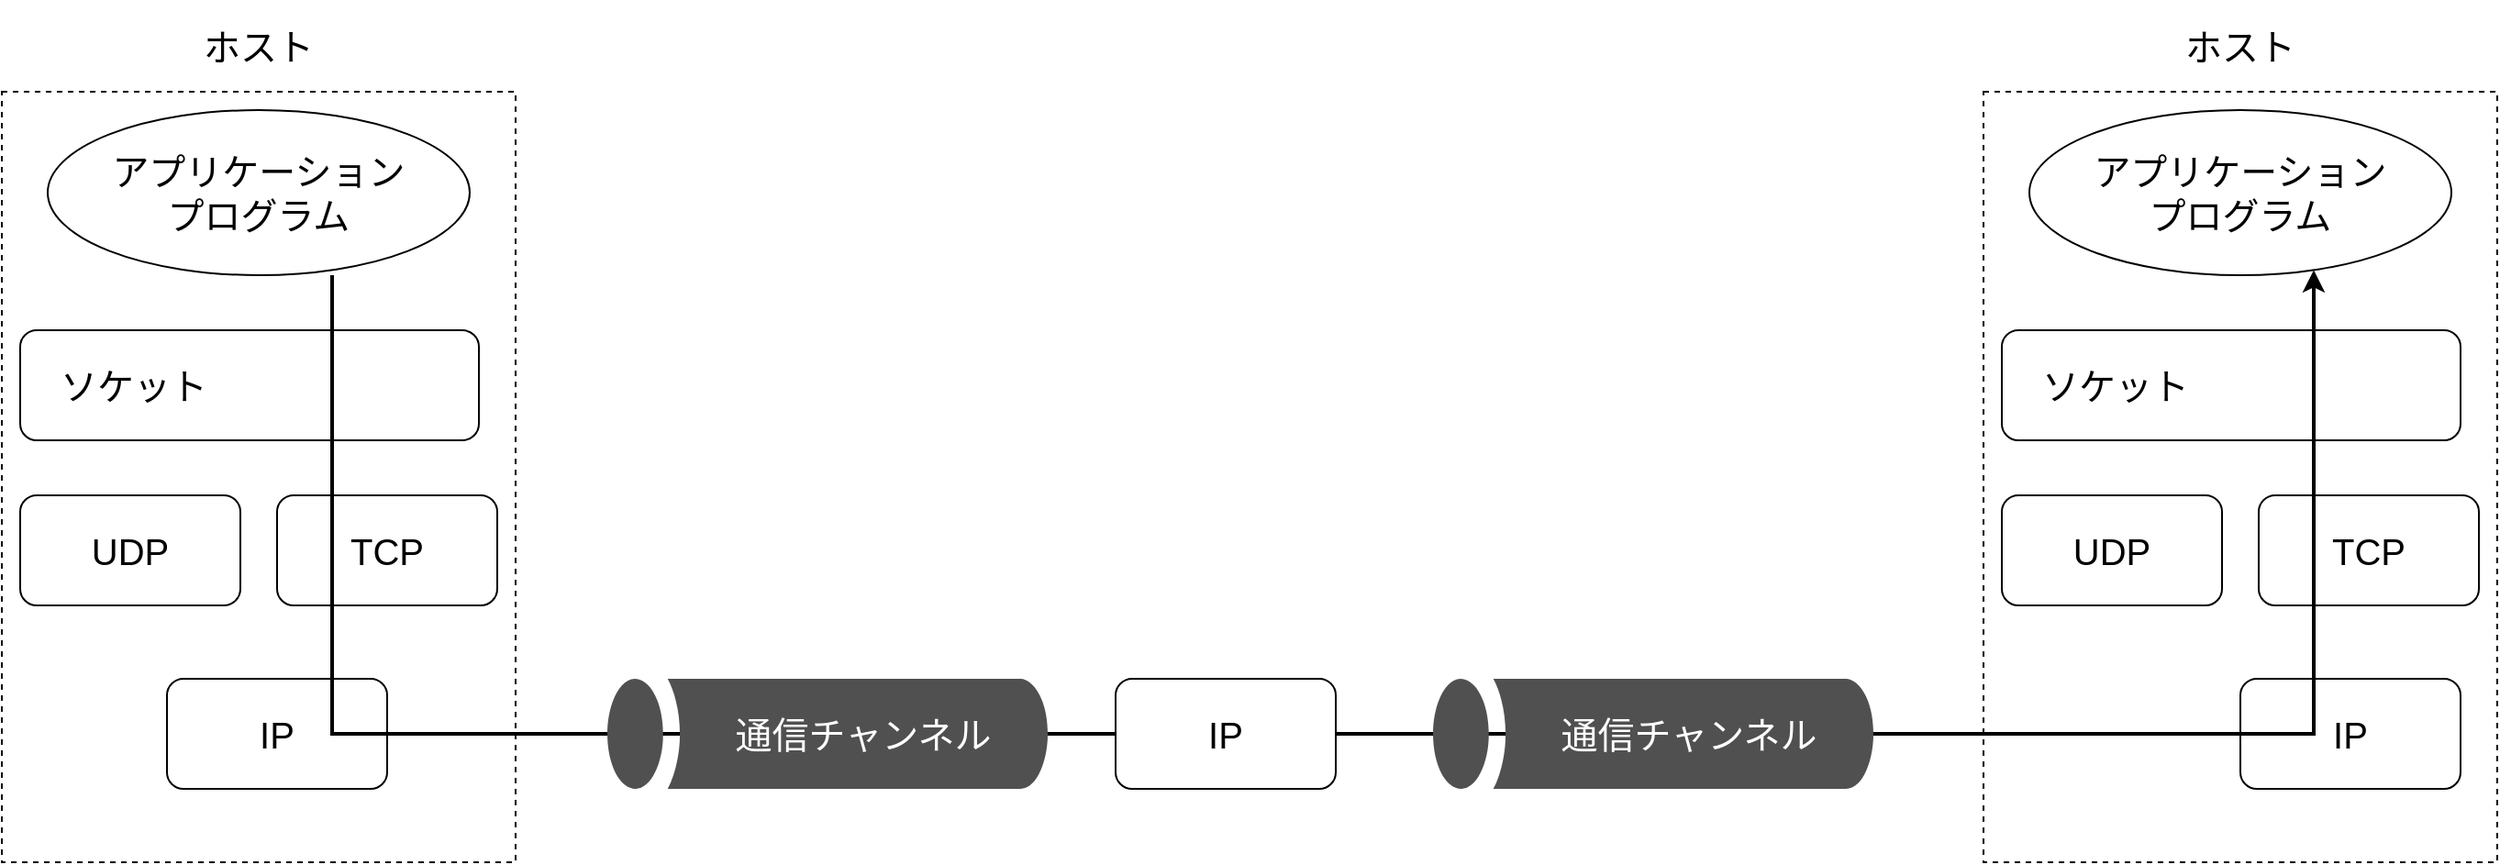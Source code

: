 <mxfile version="20.3.0" type="device"><diagram id="15YvkXVA6Q9I7ZuYShFH" name="ページ1"><mxGraphModel dx="1420" dy="855" grid="1" gridSize="10" guides="1" tooltips="1" connect="1" arrows="1" fold="1" page="1" pageScale="1" pageWidth="827" pageHeight="1169" math="0" shadow="0"><root><mxCell id="0"/><mxCell id="1" parent="0"/><mxCell id="0smo6Q3gYrPwEvp1MjD4-4" value="" style="group;fontSize=17;" vertex="1" connectable="0" parent="1"><mxGeometry x="100" y="170" width="280" height="470" as="geometry"/></mxCell><mxCell id="0smo6Q3gYrPwEvp1MjD4-1" value="" style="rounded=0;whiteSpace=wrap;html=1;dashed=1;fillColor=none;" vertex="1" parent="0smo6Q3gYrPwEvp1MjD4-4"><mxGeometry y="50" width="280" height="420" as="geometry"/></mxCell><mxCell id="0smo6Q3gYrPwEvp1MjD4-3" value="&lt;font style=&quot;font-size: 20px;&quot;&gt;ホスト&lt;/font&gt;" style="text;html=1;strokeColor=none;fillColor=none;align=center;verticalAlign=middle;whiteSpace=wrap;rounded=0;dashed=1;" vertex="1" parent="0smo6Q3gYrPwEvp1MjD4-4"><mxGeometry width="280" height="50" as="geometry"/></mxCell><mxCell id="0smo6Q3gYrPwEvp1MjD4-6" value="　ソケット" style="rounded=1;whiteSpace=wrap;html=1;fontSize=20;fillColor=none;align=left;" vertex="1" parent="0smo6Q3gYrPwEvp1MjD4-4"><mxGeometry x="10" y="180" width="250" height="60" as="geometry"/></mxCell><mxCell id="0smo6Q3gYrPwEvp1MjD4-7" value="アプリケーション&lt;br&gt;プログラム" style="ellipse;whiteSpace=wrap;html=1;fontSize=20;fillColor=none;" vertex="1" parent="0smo6Q3gYrPwEvp1MjD4-4"><mxGeometry x="25" y="60" width="230" height="90" as="geometry"/></mxCell><mxCell id="0smo6Q3gYrPwEvp1MjD4-8" value="UDP" style="rounded=1;whiteSpace=wrap;html=1;fontSize=20;fillColor=none;" vertex="1" parent="0smo6Q3gYrPwEvp1MjD4-4"><mxGeometry x="10" y="270" width="120" height="60" as="geometry"/></mxCell><mxCell id="0smo6Q3gYrPwEvp1MjD4-9" value="TCP" style="rounded=1;whiteSpace=wrap;html=1;fontSize=20;fillColor=none;" vertex="1" parent="0smo6Q3gYrPwEvp1MjD4-4"><mxGeometry x="150" y="270" width="120" height="60" as="geometry"/></mxCell><mxCell id="0smo6Q3gYrPwEvp1MjD4-10" value="IP" style="rounded=1;whiteSpace=wrap;html=1;fontSize=20;fillColor=none;" vertex="1" parent="0smo6Q3gYrPwEvp1MjD4-4"><mxGeometry x="90" y="370" width="120" height="60" as="geometry"/></mxCell><mxCell id="0smo6Q3gYrPwEvp1MjD4-19" value="" style="group;fontSize=17;" vertex="1" connectable="0" parent="1"><mxGeometry x="1180" y="170" width="280" height="470" as="geometry"/></mxCell><mxCell id="0smo6Q3gYrPwEvp1MjD4-20" value="" style="rounded=0;whiteSpace=wrap;html=1;dashed=1;fillColor=none;" vertex="1" parent="0smo6Q3gYrPwEvp1MjD4-19"><mxGeometry y="50" width="280" height="420" as="geometry"/></mxCell><mxCell id="0smo6Q3gYrPwEvp1MjD4-21" value="&lt;font style=&quot;font-size: 20px;&quot;&gt;ホスト&lt;/font&gt;" style="text;html=1;strokeColor=none;fillColor=none;align=center;verticalAlign=middle;whiteSpace=wrap;rounded=0;dashed=1;" vertex="1" parent="0smo6Q3gYrPwEvp1MjD4-19"><mxGeometry width="280" height="50" as="geometry"/></mxCell><mxCell id="0smo6Q3gYrPwEvp1MjD4-22" value="　ソケット" style="rounded=1;whiteSpace=wrap;html=1;fontSize=20;fillColor=none;align=left;" vertex="1" parent="0smo6Q3gYrPwEvp1MjD4-19"><mxGeometry x="10" y="180" width="250" height="60" as="geometry"/></mxCell><mxCell id="0smo6Q3gYrPwEvp1MjD4-23" value="アプリケーション&lt;br&gt;プログラム" style="ellipse;whiteSpace=wrap;html=1;fontSize=20;fillColor=none;" vertex="1" parent="0smo6Q3gYrPwEvp1MjD4-19"><mxGeometry x="25" y="60" width="230" height="90" as="geometry"/></mxCell><mxCell id="0smo6Q3gYrPwEvp1MjD4-24" value="UDP" style="rounded=1;whiteSpace=wrap;html=1;fontSize=20;fillColor=none;" vertex="1" parent="0smo6Q3gYrPwEvp1MjD4-19"><mxGeometry x="10" y="270" width="120" height="60" as="geometry"/></mxCell><mxCell id="0smo6Q3gYrPwEvp1MjD4-25" value="TCP" style="rounded=1;whiteSpace=wrap;html=1;fontSize=20;fillColor=none;" vertex="1" parent="0smo6Q3gYrPwEvp1MjD4-19"><mxGeometry x="150" y="270" width="120" height="60" as="geometry"/></mxCell><mxCell id="0smo6Q3gYrPwEvp1MjD4-26" value="IP" style="rounded=1;whiteSpace=wrap;html=1;fontSize=20;fillColor=none;" vertex="1" parent="0smo6Q3gYrPwEvp1MjD4-19"><mxGeometry x="140" y="370" width="120" height="60" as="geometry"/></mxCell><mxCell id="0smo6Q3gYrPwEvp1MjD4-27" value="" style="endArrow=classic;html=1;rounded=0;fontSize=20;fontColor=#FFFFFF;strokeWidth=2;edgeStyle=orthogonalEdgeStyle;" edge="1" parent="1" target="0smo6Q3gYrPwEvp1MjD4-23"><mxGeometry width="50" height="50" relative="1" as="geometry"><mxPoint x="280" y="320" as="sourcePoint"/><mxPoint x="780" y="480" as="targetPoint"/><Array as="points"><mxPoint x="280" y="570"/><mxPoint x="1360" y="570"/></Array></mxGeometry></mxCell><mxCell id="0smo6Q3gYrPwEvp1MjD4-28" value="" style="group;fontColor=#FFFFFF;" vertex="1" connectable="0" parent="1"><mxGeometry x="430" y="540" width="240" height="60" as="geometry"/></mxCell><mxCell id="0smo6Q3gYrPwEvp1MjD4-29" value="" style="sketch=0;pointerEvents=1;shadow=0;dashed=0;html=1;strokeColor=none;fillColor=#505050;labelPosition=center;verticalLabelPosition=bottom;verticalAlign=top;outlineConnect=0;align=center;shape=mxgraph.office.servers.tunnel_straight;fontSize=20;" vertex="1" parent="0smo6Q3gYrPwEvp1MjD4-28"><mxGeometry width="240" height="60" as="geometry"/></mxCell><mxCell id="0smo6Q3gYrPwEvp1MjD4-30" value="&lt;font color=&quot;#ffffff&quot;&gt;通信チャンネル&lt;/font&gt;" style="text;html=1;strokeColor=none;fillColor=none;align=center;verticalAlign=middle;whiteSpace=wrap;rounded=0;fontSize=20;" vertex="1" parent="0smo6Q3gYrPwEvp1MjD4-28"><mxGeometry x="50.526" width="176.842" height="60" as="geometry"/></mxCell><mxCell id="0smo6Q3gYrPwEvp1MjD4-32" value="" style="group;fontColor=#FFFFFF;" vertex="1" connectable="0" parent="1"><mxGeometry x="880" y="540" width="240" height="60" as="geometry"/></mxCell><mxCell id="0smo6Q3gYrPwEvp1MjD4-33" value="" style="sketch=0;pointerEvents=1;shadow=0;dashed=0;html=1;strokeColor=none;fillColor=#505050;labelPosition=center;verticalLabelPosition=bottom;verticalAlign=top;outlineConnect=0;align=center;shape=mxgraph.office.servers.tunnel_straight;fontSize=20;" vertex="1" parent="0smo6Q3gYrPwEvp1MjD4-32"><mxGeometry width="240" height="60" as="geometry"/></mxCell><mxCell id="0smo6Q3gYrPwEvp1MjD4-34" value="&lt;font color=&quot;#ffffff&quot;&gt;通信チャンネル&lt;/font&gt;" style="text;html=1;strokeColor=none;fillColor=none;align=center;verticalAlign=middle;whiteSpace=wrap;rounded=0;fontSize=20;" vertex="1" parent="0smo6Q3gYrPwEvp1MjD4-32"><mxGeometry x="50.526" width="176.842" height="60" as="geometry"/></mxCell><mxCell id="0smo6Q3gYrPwEvp1MjD4-35" value="IP" style="rounded=1;whiteSpace=wrap;html=1;fontSize=20;fillColor=default;" vertex="1" parent="1"><mxGeometry x="707" y="540" width="120" height="60" as="geometry"/></mxCell></root></mxGraphModel></diagram></mxfile>